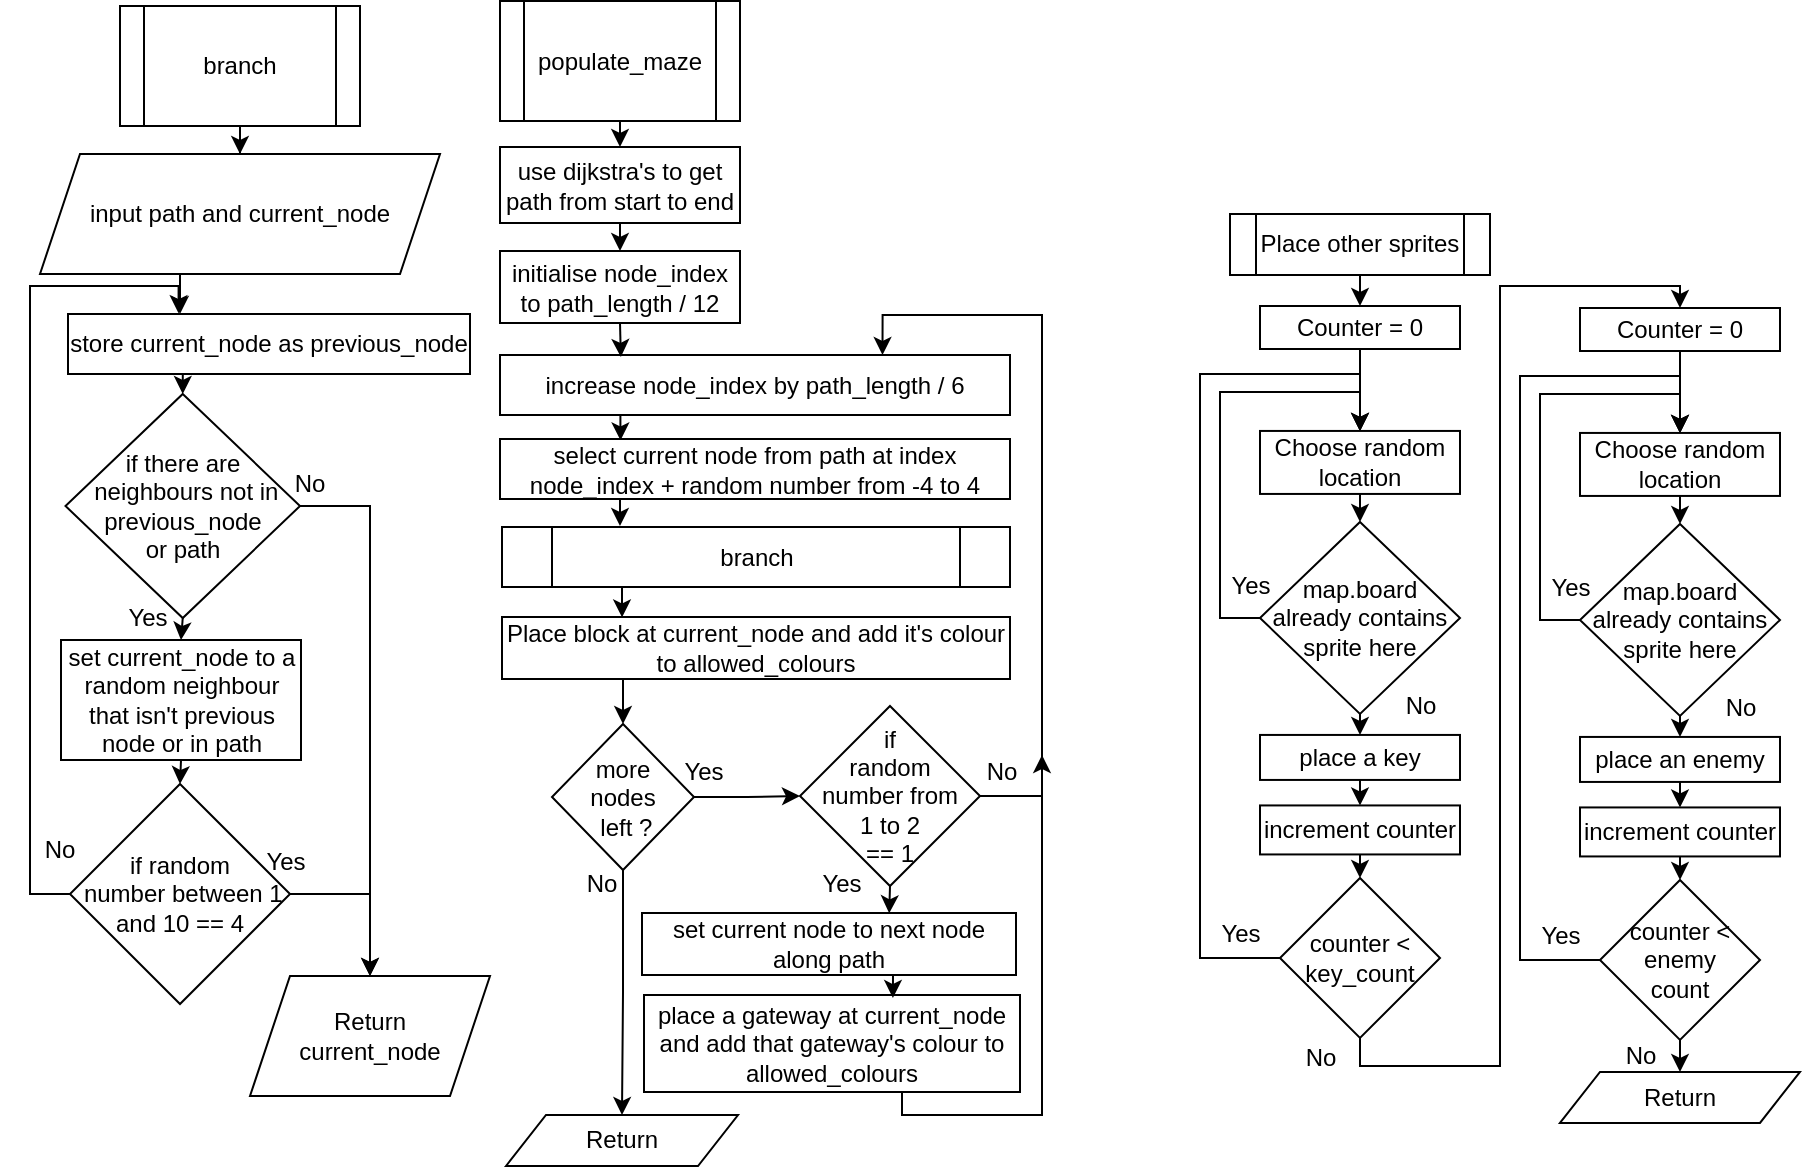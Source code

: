 <mxfile version="16.2.4" type="device"><diagram id="C5RBs43oDa-KdzZeNtuy" name="Page-1"><mxGraphModel dx="1183" dy="627" grid="1" gridSize="10" guides="1" tooltips="1" connect="1" arrows="1" fold="1" page="1" pageScale="1" pageWidth="827" pageHeight="1169" math="0" shadow="0"><root><mxCell id="WIyWlLk6GJQsqaUBKTNV-0"/><mxCell id="WIyWlLk6GJQsqaUBKTNV-1" parent="WIyWlLk6GJQsqaUBKTNV-0"/><mxCell id="laPyLHJOCXoy5kPDktvt-92" style="edgeStyle=orthogonalEdgeStyle;rounded=0;orthogonalLoop=1;jettySize=auto;html=1;exitX=0.5;exitY=1;exitDx=0;exitDy=0;entryX=0.5;entryY=0;entryDx=0;entryDy=0;" edge="1" parent="WIyWlLk6GJQsqaUBKTNV-1" source="9PcXuVvwuC8BrdELjqNs-0" target="9PcXuVvwuC8BrdELjqNs-1"><mxGeometry relative="1" as="geometry"/></mxCell><mxCell id="9PcXuVvwuC8BrdELjqNs-0" value="populate_maze" style="shape=process;whiteSpace=wrap;html=1;backgroundOutline=1;" parent="WIyWlLk6GJQsqaUBKTNV-1" vertex="1"><mxGeometry x="280" y="67.5" width="120" height="60" as="geometry"/></mxCell><mxCell id="laPyLHJOCXoy5kPDktvt-91" style="edgeStyle=orthogonalEdgeStyle;rounded=0;orthogonalLoop=1;jettySize=auto;html=1;exitX=0.5;exitY=1;exitDx=0;exitDy=0;entryX=0.5;entryY=0;entryDx=0;entryDy=0;" edge="1" parent="WIyWlLk6GJQsqaUBKTNV-1" source="9PcXuVvwuC8BrdELjqNs-1" target="9PcXuVvwuC8BrdELjqNs-9"><mxGeometry relative="1" as="geometry"/></mxCell><mxCell id="9PcXuVvwuC8BrdELjqNs-1" value="use dijkstra's to get path from start to end" style="rounded=0;whiteSpace=wrap;html=1;" parent="WIyWlLk6GJQsqaUBKTNV-1" vertex="1"><mxGeometry x="280" y="140.5" width="120" height="38" as="geometry"/></mxCell><mxCell id="9PcXuVvwuC8BrdELjqNs-55" style="edgeStyle=orthogonalEdgeStyle;rounded=0;orthogonalLoop=1;jettySize=auto;html=1;exitX=0.5;exitY=1;exitDx=0;exitDy=0;entryX=0.295;entryY=0.023;entryDx=0;entryDy=0;entryPerimeter=0;" parent="WIyWlLk6GJQsqaUBKTNV-1" edge="1"><mxGeometry relative="1" as="geometry"><mxPoint x="365.5" y="274.5" as="sourcePoint"/><mxPoint x="340.225" y="287.19" as="targetPoint"/></mxGeometry></mxCell><mxCell id="9PcXuVvwuC8BrdELjqNs-8" value="increase node_index by path_length / 6" style="rounded=0;whiteSpace=wrap;html=1;" parent="WIyWlLk6GJQsqaUBKTNV-1" vertex="1"><mxGeometry x="280" y="244.5" width="255" height="30" as="geometry"/></mxCell><mxCell id="laPyLHJOCXoy5kPDktvt-93" style="edgeStyle=orthogonalEdgeStyle;rounded=0;orthogonalLoop=1;jettySize=auto;html=1;exitX=0.5;exitY=1;exitDx=0;exitDy=0;entryX=0.237;entryY=0.033;entryDx=0;entryDy=0;entryPerimeter=0;" edge="1" parent="WIyWlLk6GJQsqaUBKTNV-1" source="9PcXuVvwuC8BrdELjqNs-9" target="9PcXuVvwuC8BrdELjqNs-8"><mxGeometry relative="1" as="geometry"/></mxCell><mxCell id="9PcXuVvwuC8BrdELjqNs-9" value="initialise node_index to path_length / 12" style="rounded=0;whiteSpace=wrap;html=1;" parent="WIyWlLk6GJQsqaUBKTNV-1" vertex="1"><mxGeometry x="280" y="192.5" width="120" height="36" as="geometry"/></mxCell><mxCell id="laPyLHJOCXoy5kPDktvt-60" style="edgeStyle=orthogonalEdgeStyle;rounded=0;orthogonalLoop=1;jettySize=auto;html=1;exitX=0.25;exitY=1;exitDx=0;exitDy=0;entryX=0.29;entryY=-0.017;entryDx=0;entryDy=0;entryPerimeter=0;" edge="1" parent="WIyWlLk6GJQsqaUBKTNV-1"><mxGeometry relative="1" as="geometry"><mxPoint x="328.75" y="316.5" as="sourcePoint"/><mxPoint x="339.66" y="329.99" as="targetPoint"/><Array as="points"><mxPoint x="340" y="316.5"/><mxPoint x="340" y="330.5"/></Array></mxGeometry></mxCell><mxCell id="9PcXuVvwuC8BrdELjqNs-10" value="select current node from path at index node_index + random number from -4 to 4" style="rounded=0;whiteSpace=wrap;html=1;" parent="WIyWlLk6GJQsqaUBKTNV-1" vertex="1"><mxGeometry x="280" y="286.5" width="255" height="30" as="geometry"/></mxCell><mxCell id="laPyLHJOCXoy5kPDktvt-88" style="edgeStyle=orthogonalEdgeStyle;rounded=0;orthogonalLoop=1;jettySize=auto;html=1;exitX=0.75;exitY=1;exitDx=0;exitDy=0;entryX=0.75;entryY=0;entryDx=0;entryDy=0;" edge="1" parent="WIyWlLk6GJQsqaUBKTNV-1" source="9PcXuVvwuC8BrdELjqNs-11" target="9PcXuVvwuC8BrdELjqNs-8"><mxGeometry relative="1" as="geometry"><mxPoint x="591" y="655.643" as="targetPoint"/><Array as="points"><mxPoint x="481" y="613.5"/><mxPoint x="481" y="624.5"/><mxPoint x="551" y="624.5"/><mxPoint x="551" y="224.5"/><mxPoint x="471" y="224.5"/></Array></mxGeometry></mxCell><mxCell id="9PcXuVvwuC8BrdELjqNs-11" value="place a gateway at current_node and add that gateway's colour to allowed_colours" style="rounded=0;whiteSpace=wrap;html=1;" parent="WIyWlLk6GJQsqaUBKTNV-1" vertex="1"><mxGeometry x="352" y="564.5" width="188" height="48.5" as="geometry"/></mxCell><mxCell id="laPyLHJOCXoy5kPDktvt-47" style="edgeStyle=orthogonalEdgeStyle;rounded=0;orthogonalLoop=1;jettySize=auto;html=1;exitX=0.5;exitY=1;exitDx=0;exitDy=0;" edge="1" parent="WIyWlLk6GJQsqaUBKTNV-1" source="laPyLHJOCXoy5kPDktvt-4" target="laPyLHJOCXoy5kPDktvt-5"><mxGeometry relative="1" as="geometry"/></mxCell><mxCell id="laPyLHJOCXoy5kPDktvt-4" value="branch" style="shape=process;whiteSpace=wrap;html=1;backgroundOutline=1;" vertex="1" parent="WIyWlLk6GJQsqaUBKTNV-1"><mxGeometry x="90" y="70" width="120" height="60" as="geometry"/></mxCell><mxCell id="laPyLHJOCXoy5kPDktvt-52" style="edgeStyle=orthogonalEdgeStyle;rounded=0;orthogonalLoop=1;jettySize=auto;html=1;exitX=0.5;exitY=1;exitDx=0;exitDy=0;" edge="1" parent="WIyWlLk6GJQsqaUBKTNV-1" source="laPyLHJOCXoy5kPDktvt-5" target="laPyLHJOCXoy5kPDktvt-27"><mxGeometry relative="1" as="geometry"><Array as="points"><mxPoint x="120" y="204"/></Array></mxGeometry></mxCell><mxCell id="laPyLHJOCXoy5kPDktvt-5" value="input path and current_node" style="shape=parallelogram;perimeter=parallelogramPerimeter;whiteSpace=wrap;html=1;fixedSize=1;" vertex="1" parent="WIyWlLk6GJQsqaUBKTNV-1"><mxGeometry x="50" y="144" width="200" height="60" as="geometry"/></mxCell><mxCell id="laPyLHJOCXoy5kPDktvt-74" style="edgeStyle=orthogonalEdgeStyle;rounded=0;orthogonalLoop=1;jettySize=auto;html=1;exitX=1;exitY=0.5;exitDx=0;exitDy=0;entryX=0;entryY=0.5;entryDx=0;entryDy=0;" edge="1" parent="WIyWlLk6GJQsqaUBKTNV-1" source="laPyLHJOCXoy5kPDktvt-25" target="laPyLHJOCXoy5kPDktvt-64"><mxGeometry relative="1" as="geometry"/></mxCell><mxCell id="laPyLHJOCXoy5kPDktvt-87" style="edgeStyle=orthogonalEdgeStyle;rounded=0;orthogonalLoop=1;jettySize=auto;html=1;exitX=0.5;exitY=1;exitDx=0;exitDy=0;entryX=0.5;entryY=0;entryDx=0;entryDy=0;" edge="1" parent="WIyWlLk6GJQsqaUBKTNV-1" source="laPyLHJOCXoy5kPDktvt-25" target="laPyLHJOCXoy5kPDktvt-80"><mxGeometry relative="1" as="geometry"/></mxCell><mxCell id="laPyLHJOCXoy5kPDktvt-25" value="more &lt;br&gt;nodes&lt;br&gt;&amp;nbsp;left ?" style="rhombus;whiteSpace=wrap;html=1;" vertex="1" parent="WIyWlLk6GJQsqaUBKTNV-1"><mxGeometry x="306" y="429" width="71" height="73" as="geometry"/></mxCell><mxCell id="laPyLHJOCXoy5kPDktvt-26" style="edgeStyle=orthogonalEdgeStyle;rounded=0;orthogonalLoop=1;jettySize=auto;html=1;exitX=0.25;exitY=1;exitDx=0;exitDy=0;entryX=0.5;entryY=0;entryDx=0;entryDy=0;" edge="1" parent="WIyWlLk6GJQsqaUBKTNV-1" source="laPyLHJOCXoy5kPDktvt-27" target="laPyLHJOCXoy5kPDktvt-32"><mxGeometry relative="1" as="geometry"/></mxCell><mxCell id="laPyLHJOCXoy5kPDktvt-27" value="store current_node as previous_node" style="rounded=0;whiteSpace=wrap;html=1;" vertex="1" parent="WIyWlLk6GJQsqaUBKTNV-1"><mxGeometry x="64" y="224" width="201" height="30" as="geometry"/></mxCell><mxCell id="laPyLHJOCXoy5kPDktvt-28" style="edgeStyle=orthogonalEdgeStyle;rounded=0;orthogonalLoop=1;jettySize=auto;html=1;exitX=0.5;exitY=1;exitDx=0;exitDy=0;entryX=0.5;entryY=0;entryDx=0;entryDy=0;" edge="1" parent="WIyWlLk6GJQsqaUBKTNV-1" target="laPyLHJOCXoy5kPDktvt-35"><mxGeometry relative="1" as="geometry"><mxPoint x="120.5" y="447" as="sourcePoint"/></mxGeometry></mxCell><mxCell id="laPyLHJOCXoy5kPDktvt-29" value="set current_node to a random neighbour that isn't previous node or in path" style="rounded=0;whiteSpace=wrap;html=1;" vertex="1" parent="WIyWlLk6GJQsqaUBKTNV-1"><mxGeometry x="60.5" y="387" width="120" height="60" as="geometry"/></mxCell><mxCell id="laPyLHJOCXoy5kPDktvt-30" style="edgeStyle=orthogonalEdgeStyle;rounded=0;orthogonalLoop=1;jettySize=auto;html=1;exitX=0.5;exitY=1;exitDx=0;exitDy=0;entryX=0.5;entryY=0;entryDx=0;entryDy=0;" edge="1" parent="WIyWlLk6GJQsqaUBKTNV-1" source="laPyLHJOCXoy5kPDktvt-32"><mxGeometry relative="1" as="geometry"><mxPoint x="120.5" y="387" as="targetPoint"/></mxGeometry></mxCell><mxCell id="laPyLHJOCXoy5kPDktvt-31" style="edgeStyle=orthogonalEdgeStyle;rounded=0;orthogonalLoop=1;jettySize=auto;html=1;exitX=1;exitY=0.5;exitDx=0;exitDy=0;entryX=0.5;entryY=0;entryDx=0;entryDy=0;" edge="1" parent="WIyWlLk6GJQsqaUBKTNV-1" source="laPyLHJOCXoy5kPDktvt-32" target="laPyLHJOCXoy5kPDktvt-44"><mxGeometry relative="1" as="geometry"><mxPoint x="255.0" y="332" as="targetPoint"/><Array as="points"><mxPoint x="215" y="320"/></Array></mxGeometry></mxCell><mxCell id="laPyLHJOCXoy5kPDktvt-32" value="if there are&lt;br&gt;&amp;nbsp;neighbours not in previous_node &lt;br&gt;or path" style="rhombus;whiteSpace=wrap;html=1;" vertex="1" parent="WIyWlLk6GJQsqaUBKTNV-1"><mxGeometry x="62.75" y="264" width="117.25" height="112" as="geometry"/></mxCell><mxCell id="laPyLHJOCXoy5kPDktvt-46" style="edgeStyle=orthogonalEdgeStyle;rounded=0;orthogonalLoop=1;jettySize=auto;html=1;exitX=1;exitY=0.5;exitDx=0;exitDy=0;" edge="1" parent="WIyWlLk6GJQsqaUBKTNV-1" source="laPyLHJOCXoy5kPDktvt-35" target="laPyLHJOCXoy5kPDktvt-44"><mxGeometry relative="1" as="geometry"/></mxCell><mxCell id="laPyLHJOCXoy5kPDktvt-53" style="edgeStyle=orthogonalEdgeStyle;rounded=0;orthogonalLoop=1;jettySize=auto;html=1;exitX=0;exitY=0.5;exitDx=0;exitDy=0;entryX=0.275;entryY=-0.013;entryDx=0;entryDy=0;entryPerimeter=0;" edge="1" parent="WIyWlLk6GJQsqaUBKTNV-1" source="laPyLHJOCXoy5kPDktvt-35" target="laPyLHJOCXoy5kPDktvt-27"><mxGeometry relative="1" as="geometry"><Array as="points"><mxPoint x="45" y="514"/><mxPoint x="45" y="210"/><mxPoint x="119" y="210"/></Array></mxGeometry></mxCell><mxCell id="laPyLHJOCXoy5kPDktvt-35" value="if random&lt;br&gt;&amp;nbsp;number between 1 and 10 == 4" style="rhombus;whiteSpace=wrap;html=1;" vertex="1" parent="WIyWlLk6GJQsqaUBKTNV-1"><mxGeometry x="65" y="459" width="110" height="110" as="geometry"/></mxCell><mxCell id="laPyLHJOCXoy5kPDktvt-36" value="Yes" style="text;html=1;strokeColor=none;fillColor=none;align=center;verticalAlign=middle;whiteSpace=wrap;rounded=0;" vertex="1" parent="WIyWlLk6GJQsqaUBKTNV-1"><mxGeometry x="74" y="361" width="60" height="30" as="geometry"/></mxCell><mxCell id="laPyLHJOCXoy5kPDktvt-37" value="No" style="text;html=1;strokeColor=none;fillColor=none;align=center;verticalAlign=middle;whiteSpace=wrap;rounded=0;" vertex="1" parent="WIyWlLk6GJQsqaUBKTNV-1"><mxGeometry x="30" y="477" width="60" height="30" as="geometry"/></mxCell><mxCell id="laPyLHJOCXoy5kPDktvt-40" value="Yes" style="text;html=1;strokeColor=none;fillColor=none;align=center;verticalAlign=middle;whiteSpace=wrap;rounded=0;" vertex="1" parent="WIyWlLk6GJQsqaUBKTNV-1"><mxGeometry x="142.5" y="483" width="60" height="30" as="geometry"/></mxCell><mxCell id="laPyLHJOCXoy5kPDktvt-41" value="No" style="text;html=1;strokeColor=none;fillColor=none;align=center;verticalAlign=middle;whiteSpace=wrap;rounded=0;" vertex="1" parent="WIyWlLk6GJQsqaUBKTNV-1"><mxGeometry x="155" y="294" width="60" height="30" as="geometry"/></mxCell><mxCell id="laPyLHJOCXoy5kPDktvt-42" value="Yes" style="text;html=1;strokeColor=none;fillColor=none;align=center;verticalAlign=middle;whiteSpace=wrap;rounded=0;" vertex="1" parent="WIyWlLk6GJQsqaUBKTNV-1"><mxGeometry x="352" y="437.5" width="60" height="30" as="geometry"/></mxCell><mxCell id="laPyLHJOCXoy5kPDktvt-43" style="edgeStyle=orthogonalEdgeStyle;rounded=0;orthogonalLoop=1;jettySize=auto;html=1;exitX=0.5;exitY=1;exitDx=0;exitDy=0;" edge="1" parent="WIyWlLk6GJQsqaUBKTNV-1" source="laPyLHJOCXoy5kPDktvt-42" target="laPyLHJOCXoy5kPDktvt-42"><mxGeometry relative="1" as="geometry"/></mxCell><mxCell id="laPyLHJOCXoy5kPDktvt-44" value="Return &lt;br&gt;current_node" style="shape=parallelogram;perimeter=parallelogramPerimeter;whiteSpace=wrap;html=1;fixedSize=1;" vertex="1" parent="WIyWlLk6GJQsqaUBKTNV-1"><mxGeometry x="155" y="555" width="120" height="60" as="geometry"/></mxCell><mxCell id="laPyLHJOCXoy5kPDktvt-61" style="edgeStyle=orthogonalEdgeStyle;rounded=0;orthogonalLoop=1;jettySize=auto;html=1;exitX=0.25;exitY=1;exitDx=0;exitDy=0;entryX=0.296;entryY=0.005;entryDx=0;entryDy=0;entryPerimeter=0;" edge="1" parent="WIyWlLk6GJQsqaUBKTNV-1"><mxGeometry relative="1" as="geometry"><mxPoint x="329.5" y="360.5" as="sourcePoint"/><mxPoint x="341.184" y="375.655" as="targetPoint"/><Array as="points"><mxPoint x="341" y="360.5"/><mxPoint x="341" y="375.5"/></Array></mxGeometry></mxCell><mxCell id="laPyLHJOCXoy5kPDktvt-54" value="branch" style="shape=process;whiteSpace=wrap;html=1;backgroundOutline=1;" vertex="1" parent="WIyWlLk6GJQsqaUBKTNV-1"><mxGeometry x="281" y="330.5" width="254" height="30" as="geometry"/></mxCell><mxCell id="laPyLHJOCXoy5kPDktvt-62" style="edgeStyle=orthogonalEdgeStyle;rounded=0;orthogonalLoop=1;jettySize=auto;html=1;exitX=0.25;exitY=1;exitDx=0;exitDy=0;entryX=0.5;entryY=0;entryDx=0;entryDy=0;" edge="1" parent="WIyWlLk6GJQsqaUBKTNV-1" target="laPyLHJOCXoy5kPDktvt-25"><mxGeometry relative="1" as="geometry"><mxPoint x="329.5" y="406.5" as="sourcePoint"/></mxGeometry></mxCell><mxCell id="laPyLHJOCXoy5kPDktvt-55" value="Place block at current_node and add it's colour to allowed_colours" style="rounded=0;whiteSpace=wrap;html=1;" vertex="1" parent="WIyWlLk6GJQsqaUBKTNV-1"><mxGeometry x="281" y="375.5" width="254" height="31" as="geometry"/></mxCell><mxCell id="laPyLHJOCXoy5kPDktvt-86" style="edgeStyle=orthogonalEdgeStyle;rounded=0;orthogonalLoop=1;jettySize=auto;html=1;exitX=0.75;exitY=1;exitDx=0;exitDy=0;entryX=0.662;entryY=0.031;entryDx=0;entryDy=0;entryPerimeter=0;" edge="1" parent="WIyWlLk6GJQsqaUBKTNV-1" source="laPyLHJOCXoy5kPDktvt-63" target="9PcXuVvwuC8BrdELjqNs-11"><mxGeometry relative="1" as="geometry"/></mxCell><mxCell id="laPyLHJOCXoy5kPDktvt-63" value="set current node to next node along path" style="rounded=0;whiteSpace=wrap;html=1;" vertex="1" parent="WIyWlLk6GJQsqaUBKTNV-1"><mxGeometry x="351" y="523.5" width="187" height="31" as="geometry"/></mxCell><mxCell id="laPyLHJOCXoy5kPDktvt-75" style="edgeStyle=orthogonalEdgeStyle;rounded=0;orthogonalLoop=1;jettySize=auto;html=1;exitX=1;exitY=0.5;exitDx=0;exitDy=0;" edge="1" parent="WIyWlLk6GJQsqaUBKTNV-1" source="laPyLHJOCXoy5kPDktvt-64"><mxGeometry relative="1" as="geometry"><mxPoint x="551" y="444.5" as="targetPoint"/></mxGeometry></mxCell><mxCell id="laPyLHJOCXoy5kPDktvt-85" style="edgeStyle=orthogonalEdgeStyle;rounded=0;orthogonalLoop=1;jettySize=auto;html=1;exitX=0.5;exitY=1;exitDx=0;exitDy=0;entryX=0.661;entryY=0.005;entryDx=0;entryDy=0;entryPerimeter=0;" edge="1" parent="WIyWlLk6GJQsqaUBKTNV-1" source="laPyLHJOCXoy5kPDktvt-64" target="laPyLHJOCXoy5kPDktvt-63"><mxGeometry relative="1" as="geometry"/></mxCell><mxCell id="laPyLHJOCXoy5kPDktvt-64" value="if &lt;br&gt;random &lt;br&gt;number from&lt;br&gt;1 to 2&lt;br&gt;== 1" style="rhombus;whiteSpace=wrap;html=1;" vertex="1" parent="WIyWlLk6GJQsqaUBKTNV-1"><mxGeometry x="430" y="420" width="90" height="90" as="geometry"/></mxCell><mxCell id="laPyLHJOCXoy5kPDktvt-71" value="Yes" style="text;html=1;strokeColor=none;fillColor=none;align=center;verticalAlign=middle;whiteSpace=wrap;rounded=0;" vertex="1" parent="WIyWlLk6GJQsqaUBKTNV-1"><mxGeometry x="421" y="493.5" width="60" height="30" as="geometry"/></mxCell><mxCell id="laPyLHJOCXoy5kPDktvt-72" value="No" style="text;html=1;strokeColor=none;fillColor=none;align=center;verticalAlign=middle;whiteSpace=wrap;rounded=0;" vertex="1" parent="WIyWlLk6GJQsqaUBKTNV-1"><mxGeometry x="501" y="437.5" width="60" height="30" as="geometry"/></mxCell><mxCell id="laPyLHJOCXoy5kPDktvt-80" value="Return" style="shape=parallelogram;perimeter=parallelogramPerimeter;whiteSpace=wrap;html=1;fixedSize=1;" vertex="1" parent="WIyWlLk6GJQsqaUBKTNV-1"><mxGeometry x="283" y="624.5" width="116" height="25.5" as="geometry"/></mxCell><mxCell id="laPyLHJOCXoy5kPDktvt-84" value="No" style="text;html=1;strokeColor=none;fillColor=none;align=center;verticalAlign=middle;whiteSpace=wrap;rounded=0;" vertex="1" parent="WIyWlLk6GJQsqaUBKTNV-1"><mxGeometry x="301" y="493.5" width="60" height="30" as="geometry"/></mxCell><mxCell id="laPyLHJOCXoy5kPDktvt-146" style="edgeStyle=orthogonalEdgeStyle;rounded=0;orthogonalLoop=1;jettySize=auto;html=1;exitX=0.5;exitY=1;exitDx=0;exitDy=0;entryX=0.5;entryY=0;entryDx=0;entryDy=0;" edge="1" parent="WIyWlLk6GJQsqaUBKTNV-1" source="laPyLHJOCXoy5kPDktvt-94" target="laPyLHJOCXoy5kPDktvt-107"><mxGeometry relative="1" as="geometry"/></mxCell><mxCell id="laPyLHJOCXoy5kPDktvt-94" value="Place other sprites" style="shape=process;whiteSpace=wrap;html=1;backgroundOutline=1;" vertex="1" parent="WIyWlLk6GJQsqaUBKTNV-1"><mxGeometry x="645" y="174" width="130" height="30.5" as="geometry"/></mxCell><mxCell id="laPyLHJOCXoy5kPDktvt-99" style="edgeStyle=orthogonalEdgeStyle;rounded=0;orthogonalLoop=1;jettySize=auto;html=1;exitX=0.5;exitY=1;exitDx=0;exitDy=0;entryX=0.5;entryY=0;entryDx=0;entryDy=0;" edge="1" parent="WIyWlLk6GJQsqaUBKTNV-1" source="laPyLHJOCXoy5kPDktvt-96" target="laPyLHJOCXoy5kPDktvt-97"><mxGeometry relative="1" as="geometry"/></mxCell><mxCell id="laPyLHJOCXoy5kPDktvt-96" value="Choose random location" style="rounded=0;whiteSpace=wrap;html=1;" vertex="1" parent="WIyWlLk6GJQsqaUBKTNV-1"><mxGeometry x="660" y="282.47" width="100" height="31.5" as="geometry"/></mxCell><mxCell id="laPyLHJOCXoy5kPDktvt-98" style="edgeStyle=orthogonalEdgeStyle;rounded=0;orthogonalLoop=1;jettySize=auto;html=1;exitX=0;exitY=0.5;exitDx=0;exitDy=0;entryX=0.5;entryY=0;entryDx=0;entryDy=0;" edge="1" parent="WIyWlLk6GJQsqaUBKTNV-1" source="laPyLHJOCXoy5kPDktvt-97" target="laPyLHJOCXoy5kPDktvt-96"><mxGeometry relative="1" as="geometry"><Array as="points"><mxPoint x="640" y="375.97"/><mxPoint x="640" y="262.97"/><mxPoint x="710" y="262.97"/></Array></mxGeometry></mxCell><mxCell id="laPyLHJOCXoy5kPDktvt-104" style="edgeStyle=orthogonalEdgeStyle;rounded=0;orthogonalLoop=1;jettySize=auto;html=1;exitX=0.5;exitY=1;exitDx=0;exitDy=0;entryX=0.5;entryY=0;entryDx=0;entryDy=0;" edge="1" parent="WIyWlLk6GJQsqaUBKTNV-1" source="laPyLHJOCXoy5kPDktvt-97" target="laPyLHJOCXoy5kPDktvt-100"><mxGeometry relative="1" as="geometry"/></mxCell><mxCell id="laPyLHJOCXoy5kPDktvt-97" value="map.board already contains sprite here" style="rhombus;whiteSpace=wrap;html=1;" vertex="1" parent="WIyWlLk6GJQsqaUBKTNV-1"><mxGeometry x="660" y="327.97" width="100" height="96" as="geometry"/></mxCell><mxCell id="laPyLHJOCXoy5kPDktvt-105" style="edgeStyle=orthogonalEdgeStyle;rounded=0;orthogonalLoop=1;jettySize=auto;html=1;exitX=0.5;exitY=1;exitDx=0;exitDy=0;entryX=0.5;entryY=0;entryDx=0;entryDy=0;" edge="1" parent="WIyWlLk6GJQsqaUBKTNV-1" source="laPyLHJOCXoy5kPDktvt-100" target="laPyLHJOCXoy5kPDktvt-101"><mxGeometry relative="1" as="geometry"/></mxCell><mxCell id="laPyLHJOCXoy5kPDktvt-100" value="place a key" style="rounded=0;whiteSpace=wrap;html=1;" vertex="1" parent="WIyWlLk6GJQsqaUBKTNV-1"><mxGeometry x="660" y="434.47" width="100" height="22.5" as="geometry"/></mxCell><mxCell id="laPyLHJOCXoy5kPDktvt-106" style="edgeStyle=orthogonalEdgeStyle;rounded=0;orthogonalLoop=1;jettySize=auto;html=1;exitX=0.5;exitY=1;exitDx=0;exitDy=0;entryX=0.5;entryY=0;entryDx=0;entryDy=0;" edge="1" parent="WIyWlLk6GJQsqaUBKTNV-1" source="laPyLHJOCXoy5kPDktvt-101" target="laPyLHJOCXoy5kPDktvt-102"><mxGeometry relative="1" as="geometry"/></mxCell><mxCell id="laPyLHJOCXoy5kPDktvt-101" value="increment counter" style="rounded=0;whiteSpace=wrap;html=1;" vertex="1" parent="WIyWlLk6GJQsqaUBKTNV-1"><mxGeometry x="660" y="469.72" width="100" height="24.5" as="geometry"/></mxCell><mxCell id="laPyLHJOCXoy5kPDktvt-103" style="edgeStyle=orthogonalEdgeStyle;rounded=0;orthogonalLoop=1;jettySize=auto;html=1;exitX=0;exitY=0.5;exitDx=0;exitDy=0;entryX=0.5;entryY=0;entryDx=0;entryDy=0;" edge="1" parent="WIyWlLk6GJQsqaUBKTNV-1" source="laPyLHJOCXoy5kPDktvt-102" target="laPyLHJOCXoy5kPDktvt-96"><mxGeometry relative="1" as="geometry"><Array as="points"><mxPoint x="630" y="545.97"/><mxPoint x="630" y="253.97"/><mxPoint x="710" y="253.97"/></Array></mxGeometry></mxCell><mxCell id="laPyLHJOCXoy5kPDktvt-143" style="edgeStyle=orthogonalEdgeStyle;rounded=0;orthogonalLoop=1;jettySize=auto;html=1;exitX=0.5;exitY=1;exitDx=0;exitDy=0;entryX=0.5;entryY=0;entryDx=0;entryDy=0;" edge="1" parent="WIyWlLk6GJQsqaUBKTNV-1" source="laPyLHJOCXoy5kPDktvt-102" target="laPyLHJOCXoy5kPDktvt-138"><mxGeometry relative="1" as="geometry"><Array as="points"><mxPoint x="710" y="600"/><mxPoint x="780" y="600"/><mxPoint x="780" y="210"/><mxPoint x="870" y="210"/></Array></mxGeometry></mxCell><mxCell id="laPyLHJOCXoy5kPDktvt-102" value="counter &amp;lt; key_count" style="rhombus;whiteSpace=wrap;html=1;" vertex="1" parent="WIyWlLk6GJQsqaUBKTNV-1"><mxGeometry x="670" y="505.97" width="80" height="80" as="geometry"/></mxCell><mxCell id="laPyLHJOCXoy5kPDktvt-108" style="edgeStyle=orthogonalEdgeStyle;rounded=0;orthogonalLoop=1;jettySize=auto;html=1;exitX=0.5;exitY=1;exitDx=0;exitDy=0;entryX=0.5;entryY=0;entryDx=0;entryDy=0;" edge="1" parent="WIyWlLk6GJQsqaUBKTNV-1" source="laPyLHJOCXoy5kPDktvt-107" target="laPyLHJOCXoy5kPDktvt-96"><mxGeometry relative="1" as="geometry"/></mxCell><mxCell id="laPyLHJOCXoy5kPDktvt-107" value="Counter = 0" style="rounded=0;whiteSpace=wrap;html=1;" vertex="1" parent="WIyWlLk6GJQsqaUBKTNV-1"><mxGeometry x="660" y="220" width="100" height="21.5" as="geometry"/></mxCell><mxCell id="laPyLHJOCXoy5kPDktvt-122" value="Yes" style="text;html=1;align=center;verticalAlign=middle;resizable=0;points=[];autosize=1;strokeColor=none;fillColor=none;" vertex="1" parent="WIyWlLk6GJQsqaUBKTNV-1"><mxGeometry x="635" y="350" width="40" height="20" as="geometry"/></mxCell><mxCell id="laPyLHJOCXoy5kPDktvt-123" value="Yes" style="text;html=1;align=center;verticalAlign=middle;resizable=0;points=[];autosize=1;strokeColor=none;fillColor=none;" vertex="1" parent="WIyWlLk6GJQsqaUBKTNV-1"><mxGeometry x="630" y="523.5" width="40" height="20" as="geometry"/></mxCell><mxCell id="laPyLHJOCXoy5kPDktvt-124" value="No" style="text;html=1;align=center;verticalAlign=middle;resizable=0;points=[];autosize=1;strokeColor=none;fillColor=none;" vertex="1" parent="WIyWlLk6GJQsqaUBKTNV-1"><mxGeometry x="725" y="410" width="30" height="20" as="geometry"/></mxCell><mxCell id="laPyLHJOCXoy5kPDktvt-125" value="No" style="text;html=1;align=center;verticalAlign=middle;resizable=0;points=[];autosize=1;strokeColor=none;fillColor=none;" vertex="1" parent="WIyWlLk6GJQsqaUBKTNV-1"><mxGeometry x="675" y="585.97" width="30" height="20" as="geometry"/></mxCell><mxCell id="laPyLHJOCXoy5kPDktvt-126" style="edgeStyle=orthogonalEdgeStyle;rounded=0;orthogonalLoop=1;jettySize=auto;html=1;exitX=0.5;exitY=1;exitDx=0;exitDy=0;entryX=0.5;entryY=0;entryDx=0;entryDy=0;" edge="1" parent="WIyWlLk6GJQsqaUBKTNV-1" source="laPyLHJOCXoy5kPDktvt-127" target="laPyLHJOCXoy5kPDktvt-130"><mxGeometry relative="1" as="geometry"/></mxCell><mxCell id="laPyLHJOCXoy5kPDktvt-127" value="Choose random location" style="rounded=0;whiteSpace=wrap;html=1;" vertex="1" parent="WIyWlLk6GJQsqaUBKTNV-1"><mxGeometry x="820" y="283.47" width="100" height="31.5" as="geometry"/></mxCell><mxCell id="laPyLHJOCXoy5kPDktvt-128" style="edgeStyle=orthogonalEdgeStyle;rounded=0;orthogonalLoop=1;jettySize=auto;html=1;exitX=0;exitY=0.5;exitDx=0;exitDy=0;entryX=0.5;entryY=0;entryDx=0;entryDy=0;" edge="1" parent="WIyWlLk6GJQsqaUBKTNV-1" source="laPyLHJOCXoy5kPDktvt-130" target="laPyLHJOCXoy5kPDktvt-127"><mxGeometry relative="1" as="geometry"><Array as="points"><mxPoint x="800" y="376.97"/><mxPoint x="800" y="263.97"/><mxPoint x="870" y="263.97"/></Array></mxGeometry></mxCell><mxCell id="laPyLHJOCXoy5kPDktvt-129" style="edgeStyle=orthogonalEdgeStyle;rounded=0;orthogonalLoop=1;jettySize=auto;html=1;exitX=0.5;exitY=1;exitDx=0;exitDy=0;entryX=0.5;entryY=0;entryDx=0;entryDy=0;" edge="1" parent="WIyWlLk6GJQsqaUBKTNV-1" source="laPyLHJOCXoy5kPDktvt-130" target="laPyLHJOCXoy5kPDktvt-132"><mxGeometry relative="1" as="geometry"/></mxCell><mxCell id="laPyLHJOCXoy5kPDktvt-130" value="map.board already contains sprite here" style="rhombus;whiteSpace=wrap;html=1;" vertex="1" parent="WIyWlLk6GJQsqaUBKTNV-1"><mxGeometry x="820" y="328.97" width="100" height="96" as="geometry"/></mxCell><mxCell id="laPyLHJOCXoy5kPDktvt-131" style="edgeStyle=orthogonalEdgeStyle;rounded=0;orthogonalLoop=1;jettySize=auto;html=1;exitX=0.5;exitY=1;exitDx=0;exitDy=0;entryX=0.5;entryY=0;entryDx=0;entryDy=0;" edge="1" parent="WIyWlLk6GJQsqaUBKTNV-1" source="laPyLHJOCXoy5kPDktvt-132" target="laPyLHJOCXoy5kPDktvt-134"><mxGeometry relative="1" as="geometry"/></mxCell><mxCell id="laPyLHJOCXoy5kPDktvt-132" value="place an enemy" style="rounded=0;whiteSpace=wrap;html=1;" vertex="1" parent="WIyWlLk6GJQsqaUBKTNV-1"><mxGeometry x="820" y="435.47" width="100" height="22.5" as="geometry"/></mxCell><mxCell id="laPyLHJOCXoy5kPDktvt-133" style="edgeStyle=orthogonalEdgeStyle;rounded=0;orthogonalLoop=1;jettySize=auto;html=1;exitX=0.5;exitY=1;exitDx=0;exitDy=0;entryX=0.5;entryY=0;entryDx=0;entryDy=0;" edge="1" parent="WIyWlLk6GJQsqaUBKTNV-1" source="laPyLHJOCXoy5kPDktvt-134" target="laPyLHJOCXoy5kPDktvt-136"><mxGeometry relative="1" as="geometry"/></mxCell><mxCell id="laPyLHJOCXoy5kPDktvt-134" value="increment counter" style="rounded=0;whiteSpace=wrap;html=1;" vertex="1" parent="WIyWlLk6GJQsqaUBKTNV-1"><mxGeometry x="820" y="470.72" width="100" height="24.5" as="geometry"/></mxCell><mxCell id="laPyLHJOCXoy5kPDktvt-135" style="edgeStyle=orthogonalEdgeStyle;rounded=0;orthogonalLoop=1;jettySize=auto;html=1;exitX=0;exitY=0.5;exitDx=0;exitDy=0;entryX=0.5;entryY=0;entryDx=0;entryDy=0;" edge="1" parent="WIyWlLk6GJQsqaUBKTNV-1" source="laPyLHJOCXoy5kPDktvt-136" target="laPyLHJOCXoy5kPDktvt-127"><mxGeometry relative="1" as="geometry"><Array as="points"><mxPoint x="790" y="546.97"/><mxPoint x="790" y="254.97"/><mxPoint x="870" y="254.97"/></Array></mxGeometry></mxCell><mxCell id="laPyLHJOCXoy5kPDktvt-145" style="edgeStyle=orthogonalEdgeStyle;rounded=0;orthogonalLoop=1;jettySize=auto;html=1;exitX=0.5;exitY=1;exitDx=0;exitDy=0;entryX=0.5;entryY=0;entryDx=0;entryDy=0;" edge="1" parent="WIyWlLk6GJQsqaUBKTNV-1" source="laPyLHJOCXoy5kPDktvt-136" target="laPyLHJOCXoy5kPDktvt-144"><mxGeometry relative="1" as="geometry"/></mxCell><mxCell id="laPyLHJOCXoy5kPDktvt-136" value="counter &amp;lt; enemy &lt;br&gt;count" style="rhombus;whiteSpace=wrap;html=1;" vertex="1" parent="WIyWlLk6GJQsqaUBKTNV-1"><mxGeometry x="830" y="506.97" width="80" height="80" as="geometry"/></mxCell><mxCell id="laPyLHJOCXoy5kPDktvt-137" style="edgeStyle=orthogonalEdgeStyle;rounded=0;orthogonalLoop=1;jettySize=auto;html=1;exitX=0.5;exitY=1;exitDx=0;exitDy=0;entryX=0.5;entryY=0;entryDx=0;entryDy=0;" edge="1" parent="WIyWlLk6GJQsqaUBKTNV-1" source="laPyLHJOCXoy5kPDktvt-138" target="laPyLHJOCXoy5kPDktvt-127"><mxGeometry relative="1" as="geometry"/></mxCell><mxCell id="laPyLHJOCXoy5kPDktvt-138" value="Counter = 0" style="rounded=0;whiteSpace=wrap;html=1;" vertex="1" parent="WIyWlLk6GJQsqaUBKTNV-1"><mxGeometry x="820" y="221" width="100" height="21.5" as="geometry"/></mxCell><mxCell id="laPyLHJOCXoy5kPDktvt-139" value="Yes" style="text;html=1;align=center;verticalAlign=middle;resizable=0;points=[];autosize=1;strokeColor=none;fillColor=none;" vertex="1" parent="WIyWlLk6GJQsqaUBKTNV-1"><mxGeometry x="795" y="351" width="40" height="20" as="geometry"/></mxCell><mxCell id="laPyLHJOCXoy5kPDktvt-140" value="Yes" style="text;html=1;align=center;verticalAlign=middle;resizable=0;points=[];autosize=1;strokeColor=none;fillColor=none;" vertex="1" parent="WIyWlLk6GJQsqaUBKTNV-1"><mxGeometry x="790" y="524.5" width="40" height="20" as="geometry"/></mxCell><mxCell id="laPyLHJOCXoy5kPDktvt-141" value="No" style="text;html=1;align=center;verticalAlign=middle;resizable=0;points=[];autosize=1;strokeColor=none;fillColor=none;" vertex="1" parent="WIyWlLk6GJQsqaUBKTNV-1"><mxGeometry x="885" y="411" width="30" height="20" as="geometry"/></mxCell><mxCell id="laPyLHJOCXoy5kPDktvt-144" value="Return" style="shape=parallelogram;perimeter=parallelogramPerimeter;whiteSpace=wrap;html=1;fixedSize=1;" vertex="1" parent="WIyWlLk6GJQsqaUBKTNV-1"><mxGeometry x="810" y="602.97" width="120" height="25.5" as="geometry"/></mxCell><mxCell id="laPyLHJOCXoy5kPDktvt-147" value="No" style="text;html=1;align=center;verticalAlign=middle;resizable=0;points=[];autosize=1;strokeColor=none;fillColor=none;" vertex="1" parent="WIyWlLk6GJQsqaUBKTNV-1"><mxGeometry x="835" y="585" width="30" height="20" as="geometry"/></mxCell></root></mxGraphModel></diagram></mxfile>